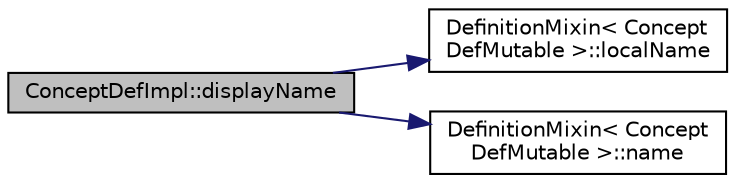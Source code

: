 digraph "ConceptDefImpl::displayName"
{
 // LATEX_PDF_SIZE
  edge [fontname="Helvetica",fontsize="10",labelfontname="Helvetica",labelfontsize="10"];
  node [fontname="Helvetica",fontsize="10",shape=record];
  rankdir="LR";
  Node1 [label="ConceptDefImpl::displayName",height=0.2,width=0.4,color="black", fillcolor="grey75", style="filled", fontcolor="black",tooltip=" "];
  Node1 -> Node2 [color="midnightblue",fontsize="10",style="solid"];
  Node2 [label="DefinitionMixin\< Concept\lDefMutable \>::localName",height=0.2,width=0.4,color="black", fillcolor="white", style="filled",URL="$classDefinitionMixin.html#a5668769c43090fa8250f56b90ed963b4",tooltip=" "];
  Node1 -> Node3 [color="midnightblue",fontsize="10",style="solid"];
  Node3 [label="DefinitionMixin\< Concept\lDefMutable \>::name",height=0.2,width=0.4,color="black", fillcolor="white", style="filled",URL="$classDefinitionMixin.html#a03a95195d1616701c67a11d38b2b22bf",tooltip=" "];
}

